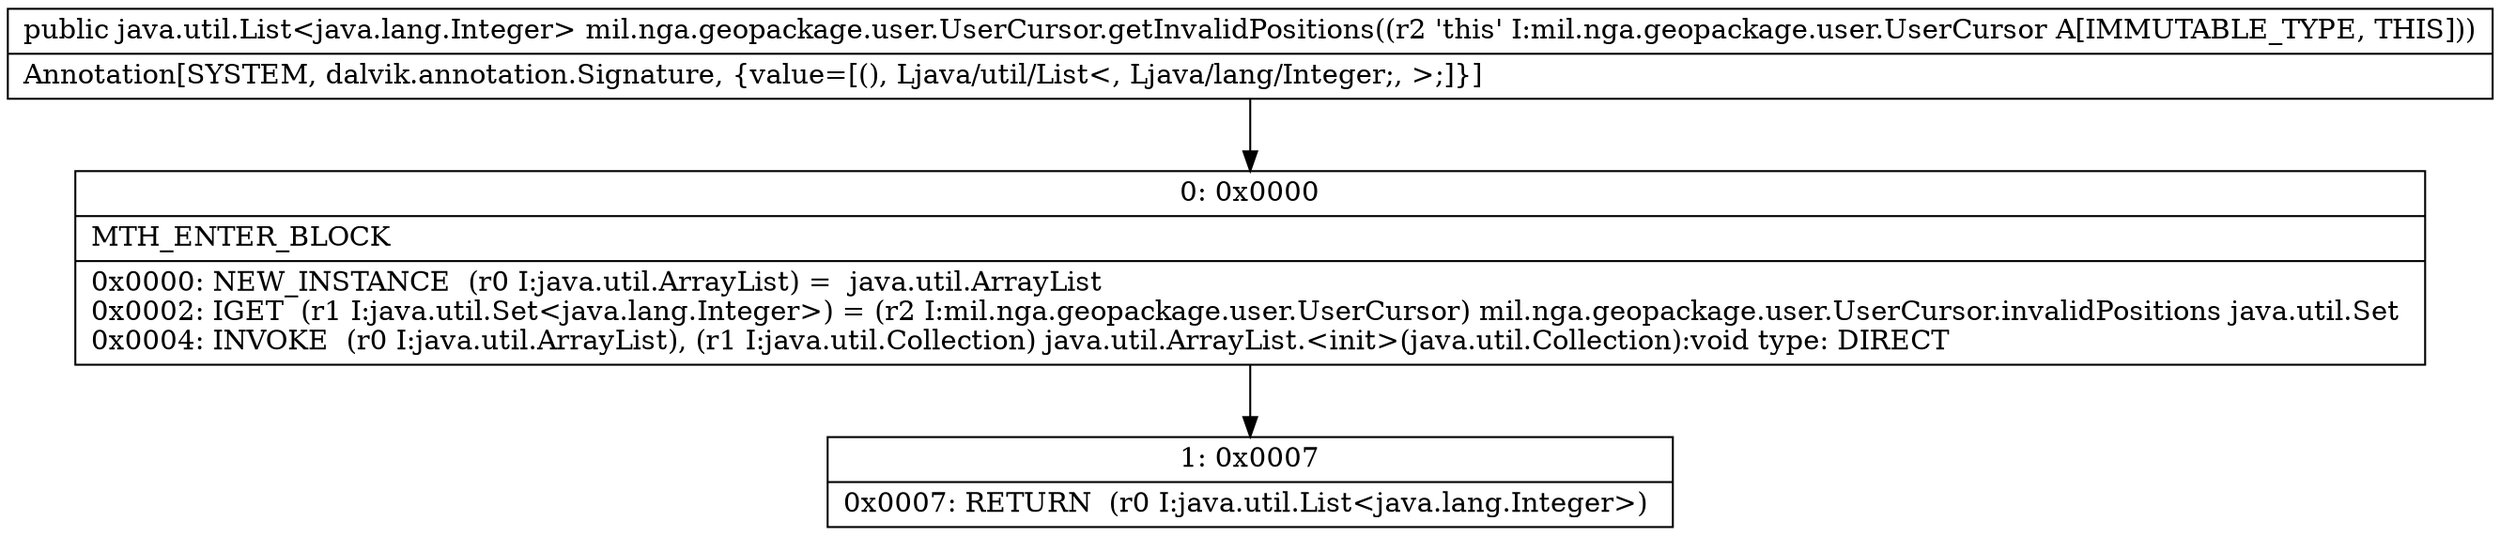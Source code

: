 digraph "CFG formil.nga.geopackage.user.UserCursor.getInvalidPositions()Ljava\/util\/List;" {
Node_0 [shape=record,label="{0\:\ 0x0000|MTH_ENTER_BLOCK\l|0x0000: NEW_INSTANCE  (r0 I:java.util.ArrayList) =  java.util.ArrayList \l0x0002: IGET  (r1 I:java.util.Set\<java.lang.Integer\>) = (r2 I:mil.nga.geopackage.user.UserCursor) mil.nga.geopackage.user.UserCursor.invalidPositions java.util.Set \l0x0004: INVOKE  (r0 I:java.util.ArrayList), (r1 I:java.util.Collection) java.util.ArrayList.\<init\>(java.util.Collection):void type: DIRECT \l}"];
Node_1 [shape=record,label="{1\:\ 0x0007|0x0007: RETURN  (r0 I:java.util.List\<java.lang.Integer\>) \l}"];
MethodNode[shape=record,label="{public java.util.List\<java.lang.Integer\> mil.nga.geopackage.user.UserCursor.getInvalidPositions((r2 'this' I:mil.nga.geopackage.user.UserCursor A[IMMUTABLE_TYPE, THIS]))  | Annotation[SYSTEM, dalvik.annotation.Signature, \{value=[(), Ljava\/util\/List\<, Ljava\/lang\/Integer;, \>;]\}]\l}"];
MethodNode -> Node_0;
Node_0 -> Node_1;
}

